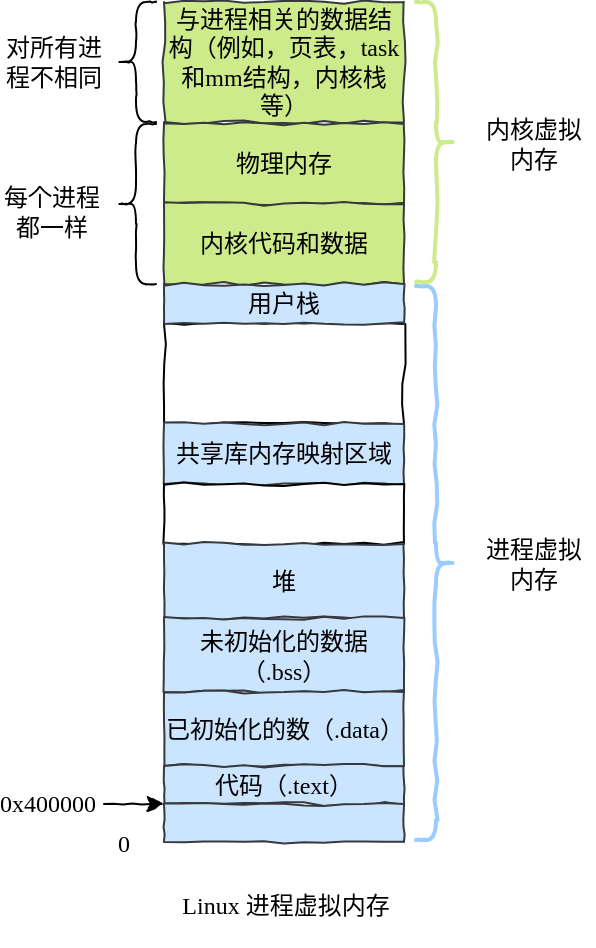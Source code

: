 <mxfile version="13.8.1" type="github">
  <diagram id="C5RBs43oDa-KdzZeNtuy" name="Page-1">
    <mxGraphModel dx="1038" dy="491" grid="1" gridSize="10" guides="1" tooltips="1" connect="1" arrows="1" fold="1" page="1" pageScale="1" pageWidth="827" pageHeight="1169" math="0" shadow="0">
      <root>
        <mxCell id="WIyWlLk6GJQsqaUBKTNV-0" />
        <mxCell id="WIyWlLk6GJQsqaUBKTNV-1" parent="WIyWlLk6GJQsqaUBKTNV-0" />
        <mxCell id="7lPriUcwt5rydPs2uW5e-32" value="" style="group;fontSize=16;fontFamily=Comic Sans MS;" vertex="1" connectable="0" parent="WIyWlLk6GJQsqaUBKTNV-1">
          <mxGeometry x="242" y="11" width="293" height="461" as="geometry" />
        </mxCell>
        <mxCell id="7lPriUcwt5rydPs2uW5e-0" value="与进程相关的数据结构（例如，页表，task和mm结构，内核栈等）" style="rounded=0;whiteSpace=wrap;html=1;comic=1;fillColor=#cdeb8b;strokeColor=#36393d;fontFamily=Comic Sans MS;" vertex="1" parent="7lPriUcwt5rydPs2uW5e-32">
          <mxGeometry x="78" width="120" height="60" as="geometry" />
        </mxCell>
        <mxCell id="7lPriUcwt5rydPs2uW5e-25" value="" style="shape=curlyBracket;whiteSpace=wrap;html=1;rounded=1;comic=1;sketch=0;fontFamily=Comic Sans MS;" vertex="1" parent="7lPriUcwt5rydPs2uW5e-32">
          <mxGeometry x="54" width="20" height="60" as="geometry" />
        </mxCell>
        <mxCell id="7lPriUcwt5rydPs2uW5e-28" value="" style="shape=curlyBracket;whiteSpace=wrap;html=1;rounded=1;comic=1;sketch=0;rotation=-180;fillColor=#cdeb8b;strokeColor=#CDEB8B;strokeWidth=2;fontFamily=Comic Sans MS;" vertex="1" parent="7lPriUcwt5rydPs2uW5e-32">
          <mxGeometry x="204" width="20" height="140" as="geometry" />
        </mxCell>
        <mxCell id="7lPriUcwt5rydPs2uW5e-33" value="" style="group" vertex="1" connectable="0" parent="7lPriUcwt5rydPs2uW5e-32">
          <mxGeometry y="61" width="293" height="400" as="geometry" />
        </mxCell>
        <mxCell id="7lPriUcwt5rydPs2uW5e-1" value="物理内存" style="rounded=0;whiteSpace=wrap;html=1;comic=1;fillColor=#cdeb8b;strokeColor=#36393d;fontFamily=Comic Sans MS;" vertex="1" parent="7lPriUcwt5rydPs2uW5e-33">
          <mxGeometry x="78" width="120" height="40" as="geometry" />
        </mxCell>
        <mxCell id="7lPriUcwt5rydPs2uW5e-2" value="内核代码和数据" style="rounded=0;whiteSpace=wrap;html=1;comic=1;fillColor=#cdeb8b;strokeColor=#36393d;fontFamily=Comic Sans MS;" vertex="1" parent="7lPriUcwt5rydPs2uW5e-33">
          <mxGeometry x="78" y="40" width="120" height="40" as="geometry" />
        </mxCell>
        <mxCell id="7lPriUcwt5rydPs2uW5e-4" value="" style="rounded=0;whiteSpace=wrap;html=1;comic=1;fontFamily=Comic Sans MS;" vertex="1" parent="7lPriUcwt5rydPs2uW5e-33">
          <mxGeometry x="78" y="100" width="120" height="50" as="geometry" />
        </mxCell>
        <mxCell id="7lPriUcwt5rydPs2uW5e-5" value="共享库内存映射区域" style="rounded=0;whiteSpace=wrap;html=1;comic=1;fillColor=#cce5ff;strokeColor=#36393d;fontFamily=Comic Sans MS;" vertex="1" parent="7lPriUcwt5rydPs2uW5e-33">
          <mxGeometry x="78" y="150" width="120" height="30" as="geometry" />
        </mxCell>
        <mxCell id="7lPriUcwt5rydPs2uW5e-7" value="用户栈" style="rounded=0;whiteSpace=wrap;html=1;comic=1;fillColor=#cce5ff;strokeColor=#36393d;fontFamily=Comic Sans MS;" vertex="1" parent="7lPriUcwt5rydPs2uW5e-33">
          <mxGeometry x="78" y="80" width="120" height="20" as="geometry" />
        </mxCell>
        <mxCell id="7lPriUcwt5rydPs2uW5e-8" value="" style="rounded=0;whiteSpace=wrap;html=1;comic=1;fontFamily=Comic Sans MS;" vertex="1" parent="7lPriUcwt5rydPs2uW5e-33">
          <mxGeometry x="78" y="180" width="120" height="30" as="geometry" />
        </mxCell>
        <mxCell id="7lPriUcwt5rydPs2uW5e-13" value="堆" style="rounded=0;whiteSpace=wrap;html=1;comic=1;sketch=0;fillColor=#cce5ff;strokeColor=#36393d;fontFamily=Comic Sans MS;" vertex="1" parent="7lPriUcwt5rydPs2uW5e-33">
          <mxGeometry x="78" y="210" width="120" height="37" as="geometry" />
        </mxCell>
        <mxCell id="7lPriUcwt5rydPs2uW5e-14" value="未初始化的数据（.bss）" style="rounded=0;whiteSpace=wrap;html=1;comic=1;sketch=0;fillColor=#cce5ff;strokeColor=#36393d;fontFamily=Comic Sans MS;" vertex="1" parent="7lPriUcwt5rydPs2uW5e-33">
          <mxGeometry x="78" y="247" width="120" height="37" as="geometry" />
        </mxCell>
        <mxCell id="7lPriUcwt5rydPs2uW5e-15" value="已初始化的数（.data）" style="rounded=0;whiteSpace=wrap;html=1;comic=1;sketch=0;fillColor=#cce5ff;strokeColor=#36393d;fontFamily=Comic Sans MS;" vertex="1" parent="7lPriUcwt5rydPs2uW5e-33">
          <mxGeometry x="78" y="284" width="120" height="37" as="geometry" />
        </mxCell>
        <mxCell id="7lPriUcwt5rydPs2uW5e-16" value="代码（.text）" style="rounded=0;whiteSpace=wrap;html=1;comic=1;sketch=0;fillColor=#cce5ff;strokeColor=#36393d;fontFamily=Comic Sans MS;" vertex="1" parent="7lPriUcwt5rydPs2uW5e-33">
          <mxGeometry x="78" y="321" width="120" height="19" as="geometry" />
        </mxCell>
        <mxCell id="7lPriUcwt5rydPs2uW5e-17" value="" style="rounded=0;whiteSpace=wrap;html=1;comic=1;sketch=0;fillColor=#cce5ff;strokeColor=#36393d;fontFamily=Comic Sans MS;" vertex="1" parent="7lPriUcwt5rydPs2uW5e-33">
          <mxGeometry x="78" y="340" width="120" height="19" as="geometry" />
        </mxCell>
        <mxCell id="7lPriUcwt5rydPs2uW5e-18" value="" style="endArrow=classic;html=1;entryX=0;entryY=1;entryDx=0;entryDy=0;comic=1;fontFamily=Comic Sans MS;" edge="1" parent="7lPriUcwt5rydPs2uW5e-33" target="7lPriUcwt5rydPs2uW5e-16">
          <mxGeometry width="50" height="50" relative="1" as="geometry">
            <mxPoint x="48" y="340" as="sourcePoint" />
            <mxPoint x="52" y="340" as="targetPoint" />
          </mxGeometry>
        </mxCell>
        <mxCell id="7lPriUcwt5rydPs2uW5e-19" value="内核虚拟内存" style="text;html=1;strokeColor=none;fillColor=none;align=center;verticalAlign=middle;whiteSpace=wrap;rounded=0;comic=1;sketch=0;fontFamily=Comic Sans MS;" vertex="1" parent="7lPriUcwt5rydPs2uW5e-33">
          <mxGeometry x="238" width="50" height="20" as="geometry" />
        </mxCell>
        <mxCell id="7lPriUcwt5rydPs2uW5e-21" value="0x400000" style="text;html=1;strokeColor=none;fillColor=none;align=center;verticalAlign=middle;whiteSpace=wrap;rounded=0;comic=1;sketch=0;fontFamily=Comic Sans MS;" vertex="1" parent="7lPriUcwt5rydPs2uW5e-33">
          <mxGeometry y="330" width="40" height="20" as="geometry" />
        </mxCell>
        <mxCell id="7lPriUcwt5rydPs2uW5e-23" value="0" style="text;html=1;strokeColor=none;fillColor=none;align=center;verticalAlign=middle;whiteSpace=wrap;rounded=0;comic=1;sketch=0;fontFamily=Comic Sans MS;" vertex="1" parent="7lPriUcwt5rydPs2uW5e-33">
          <mxGeometry x="38" y="350" width="40" height="20" as="geometry" />
        </mxCell>
        <mxCell id="7lPriUcwt5rydPs2uW5e-26" value="" style="shape=curlyBracket;whiteSpace=wrap;html=1;rounded=1;comic=1;sketch=0;fontFamily=Comic Sans MS;" vertex="1" parent="7lPriUcwt5rydPs2uW5e-33">
          <mxGeometry x="54" width="20" height="80" as="geometry" />
        </mxCell>
        <mxCell id="7lPriUcwt5rydPs2uW5e-29" value="" style="shape=curlyBracket;whiteSpace=wrap;html=1;rounded=1;comic=1;sketch=0;rotation=-180;fillColor=#CCE5FF;strokeColor=#99CCFF;strokeWidth=2;fontFamily=Comic Sans MS;" vertex="1" parent="7lPriUcwt5rydPs2uW5e-33">
          <mxGeometry x="204" y="81" width="20" height="277" as="geometry" />
        </mxCell>
        <mxCell id="7lPriUcwt5rydPs2uW5e-31" value="进程虚拟内存" style="text;html=1;strokeColor=none;fillColor=none;align=center;verticalAlign=middle;whiteSpace=wrap;rounded=0;comic=1;sketch=0;fontFamily=Comic Sans MS;" vertex="1" parent="7lPriUcwt5rydPs2uW5e-33">
          <mxGeometry x="233" y="210" width="60" height="20" as="geometry" />
        </mxCell>
        <mxCell id="7lPriUcwt5rydPs2uW5e-35" value="每个进程都一样" style="text;html=1;strokeColor=none;fillColor=none;align=center;verticalAlign=middle;whiteSpace=wrap;rounded=0;comic=0;sketch=0;fontFamily=Comic Sans MS;fontSize=12;" vertex="1" parent="7lPriUcwt5rydPs2uW5e-33">
          <mxGeometry x="-3" y="34" width="50" height="20" as="geometry" />
        </mxCell>
        <mxCell id="7lPriUcwt5rydPs2uW5e-37" value="Linux 进程虚拟内存" style="text;html=1;strokeColor=none;fillColor=none;align=center;verticalAlign=middle;whiteSpace=wrap;rounded=0;comic=0;sketch=0;fontFamily=Comic Sans MS;fontSize=12;" vertex="1" parent="7lPriUcwt5rydPs2uW5e-33">
          <mxGeometry x="80" y="370" width="118" height="41" as="geometry" />
        </mxCell>
        <mxCell id="7lPriUcwt5rydPs2uW5e-34" value="对所有进程不相同" style="text;html=1;strokeColor=none;fillColor=none;align=center;verticalAlign=middle;whiteSpace=wrap;rounded=0;comic=0;sketch=0;fontFamily=Comic Sans MS;fontSize=12;" vertex="1" parent="7lPriUcwt5rydPs2uW5e-32">
          <mxGeometry x="-2" y="20" width="50" height="20" as="geometry" />
        </mxCell>
      </root>
    </mxGraphModel>
  </diagram>
</mxfile>
